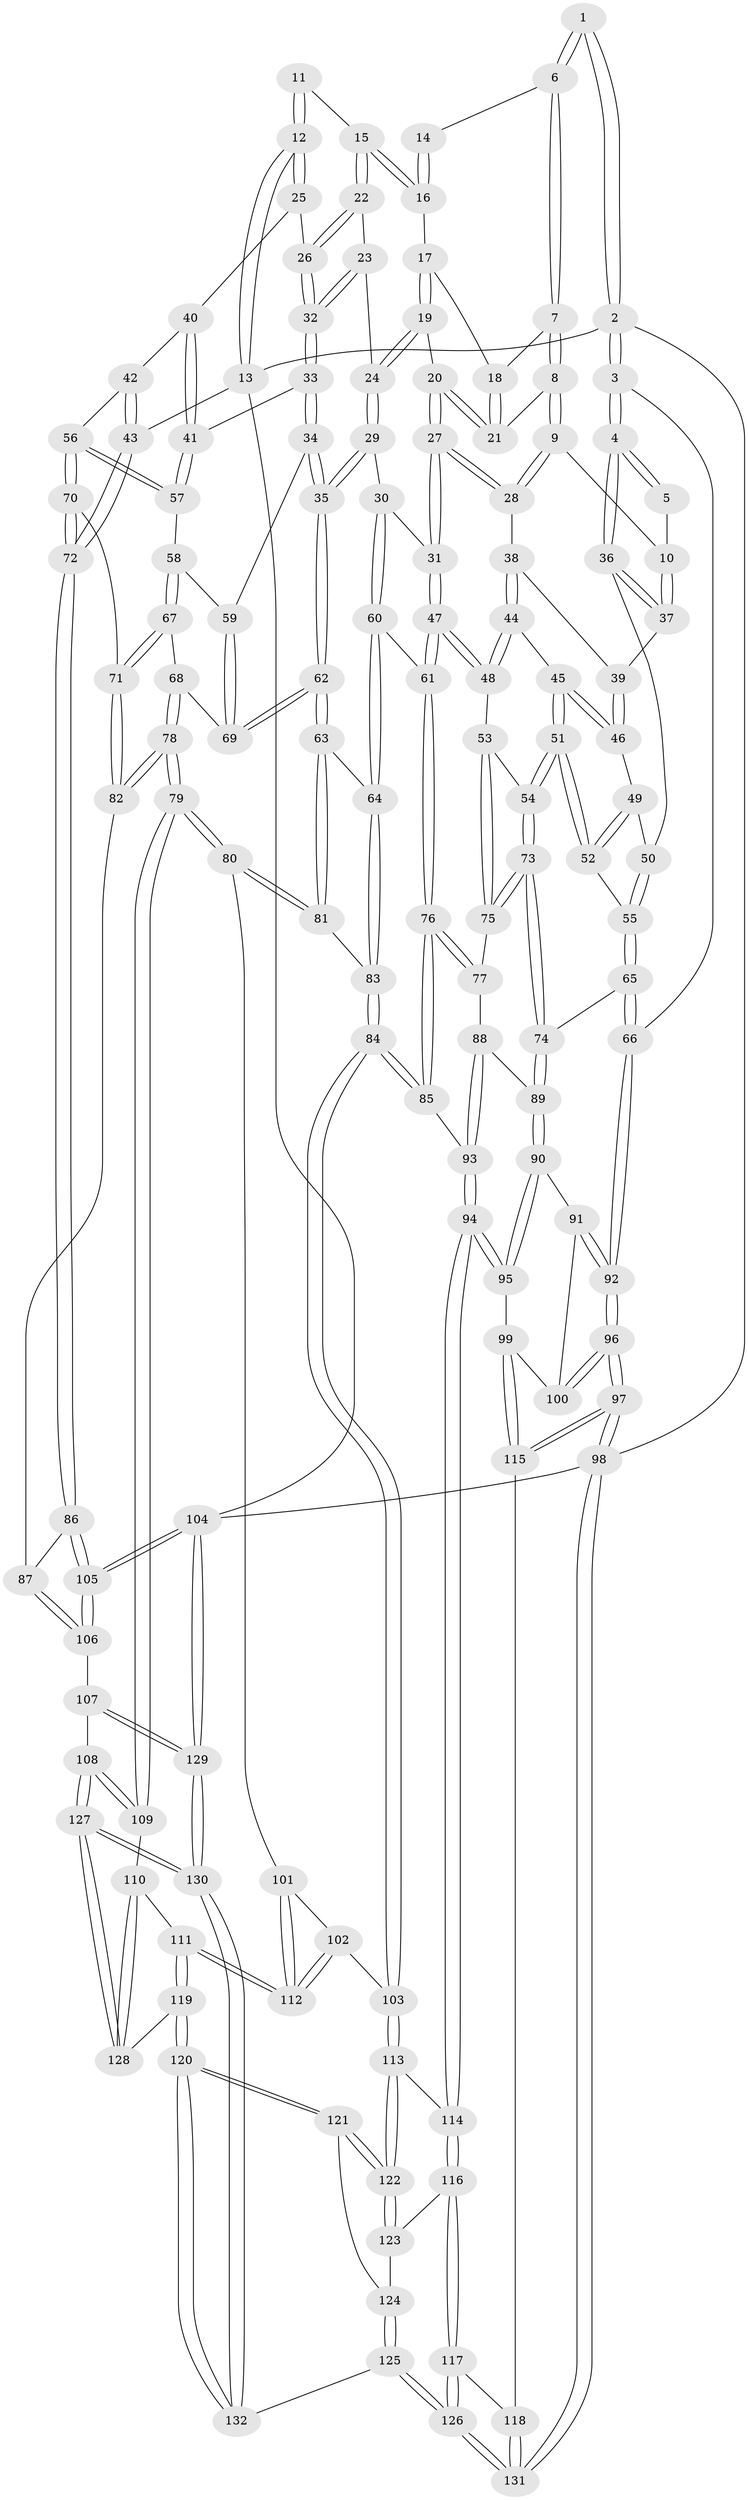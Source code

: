 // coarse degree distribution, {4: 0.43478260869565216, 8: 0.010869565217391304, 5: 0.30434782608695654, 6: 0.11956521739130435, 3: 0.13043478260869565}
// Generated by graph-tools (version 1.1) at 2025/52/02/27/25 19:52:43]
// undirected, 132 vertices, 327 edges
graph export_dot {
graph [start="1"]
  node [color=gray90,style=filled];
  1 [pos="+0.16585301445567882+0"];
  2 [pos="+0+0"];
  3 [pos="+0+0.26739287277887624"];
  4 [pos="+0+0.24246817502414708"];
  5 [pos="+0.12613575426948656+0"];
  6 [pos="+0.31704089116328055+0"];
  7 [pos="+0.3315897843951992+0"];
  8 [pos="+0.31502872379346314+0.042654238753456995"];
  9 [pos="+0.2917361482565875+0.11051134629593715"];
  10 [pos="+0.11467232605510097+0.16167309808610106"];
  11 [pos="+0.7285180202932192+0"];
  12 [pos="+1+0"];
  13 [pos="+1+0"];
  14 [pos="+0.4282506499645936+0"];
  15 [pos="+0.6675918089212026+0.03964631945953841"];
  16 [pos="+0.535904825219469+0.052006820699162265"];
  17 [pos="+0.5022334551670674+0.07283983203294064"];
  18 [pos="+0.4518697453919708+0.04333975342532999"];
  19 [pos="+0.5004795743253361+0.14727175395584427"];
  20 [pos="+0.48047336258684953+0.1577460998947715"];
  21 [pos="+0.44562410952274895+0.12259135687371929"];
  22 [pos="+0.6785279787748119+0.09824387598161788"];
  23 [pos="+0.6068949819746573+0.1648923231170216"];
  24 [pos="+0.5885146327081691+0.17305646243290937"];
  25 [pos="+0.808675685463445+0.18685957551196553"];
  26 [pos="+0.7846619356028016+0.17786864715896294"];
  27 [pos="+0.4062678653336301+0.2430386480859177"];
  28 [pos="+0.34246618943187274+0.21436836113209562"];
  29 [pos="+0.5335457722621317+0.3208728078094349"];
  30 [pos="+0.5250844232697175+0.3187496375805941"];
  31 [pos="+0.4267955768891846+0.276308597118991"];
  32 [pos="+0.6615048173177104+0.27881593823209205"];
  33 [pos="+0.6515473881292152+0.3104016866307369"];
  34 [pos="+0.6113075110956141+0.3618822176271523"];
  35 [pos="+0.5840688268822499+0.3698047510445917"];
  36 [pos="+0+0.23294650076356216"];
  37 [pos="+0.07294368202219845+0.19994513871729308"];
  38 [pos="+0.28423397471360456+0.27189719757091346"];
  39 [pos="+0.2027811790019708+0.2709137819657459"];
  40 [pos="+0.8161476123232003+0.20091305945036977"];
  41 [pos="+0.8380264174188503+0.29752310608366783"];
  42 [pos="+1+0.18631010548701313"];
  43 [pos="+1+0.13353895848357963"];
  44 [pos="+0.28387867950406154+0.27586125232296915"];
  45 [pos="+0.20865808864788976+0.34857714730835493"];
  46 [pos="+0.2026807150457976+0.3404730119253407"];
  47 [pos="+0.3399432634773521+0.4487434417698206"];
  48 [pos="+0.2884782536533766+0.43252685850740497"];
  49 [pos="+0.16763309817535643+0.3374841982784401"];
  50 [pos="+0.06352340420975108+0.2959536024056047"];
  51 [pos="+0.24032612025685218+0.4233256734695132"];
  52 [pos="+0.16864232848168392+0.42416507638350553"];
  53 [pos="+0.2750200312397439+0.43404872764332214"];
  54 [pos="+0.25054025466795377+0.4274044285957989"];
  55 [pos="+0.16152404269305937+0.4249239679294945"];
  56 [pos="+0.8606937194817232+0.3396818146465346"];
  57 [pos="+0.8544752424010437+0.3349835306056602"];
  58 [pos="+0.7401536904291229+0.39338956397782854"];
  59 [pos="+0.7016125624393525+0.3926922927755256"];
  60 [pos="+0.38302722664074546+0.47280246173785145"];
  61 [pos="+0.3594622912408752+0.47062031455956244"];
  62 [pos="+0.5580648601835511+0.4893404511254107"];
  63 [pos="+0.5522236275979198+0.49873987173328693"];
  64 [pos="+0.5260340090817516+0.5094658594099157"];
  65 [pos="+0.06470498713992019+0.5164568726985408"];
  66 [pos="+0+0.3860368421670621"];
  67 [pos="+0.7521926571540812+0.51176763461996"];
  68 [pos="+0.7409784781339065+0.520574477148148"];
  69 [pos="+0.6903822763979178+0.49342761271996277"];
  70 [pos="+0.9240860121961294+0.4655522476467686"];
  71 [pos="+0.8869986489068834+0.48845937880722967"];
  72 [pos="+1+0.5766958539017124"];
  73 [pos="+0.12736484649940316+0.5574050765740649"];
  74 [pos="+0.10025944100135223+0.5645767928083061"];
  75 [pos="+0.2161359673948774+0.546425410300016"];
  76 [pos="+0.33373334358316603+0.6168822231665737"];
  77 [pos="+0.25098553753476827+0.5898051504968804"];
  78 [pos="+0.70766653128602+0.6715738890595278"];
  79 [pos="+0.7052437925570498+0.6729611829603492"];
  80 [pos="+0.696887283893485+0.6717552061089923"];
  81 [pos="+0.6682700674782079+0.6486099324729631"];
  82 [pos="+0.7883076307945723+0.6672935672126384"];
  83 [pos="+0.4689376263697156+0.6518954030543084"];
  84 [pos="+0.4333119178892752+0.6966413320817124"];
  85 [pos="+0.3446122652478684+0.649686994454731"];
  86 [pos="+1+0.5794020986798409"];
  87 [pos="+0.8706712949140781+0.6988704458347739"];
  88 [pos="+0.1908416230279347+0.6329874955646254"];
  89 [pos="+0.10386402986109251+0.5954772551655514"];
  90 [pos="+0.0915668756384877+0.6317999340884127"];
  91 [pos="+0.07141187845008559+0.6514255800093441"];
  92 [pos="+0+0.6886900135587855"];
  93 [pos="+0.24087875768817002+0.7255964038282193"];
  94 [pos="+0.22489274393935588+0.7531779802160181"];
  95 [pos="+0.16703709469440386+0.7323536713349746"];
  96 [pos="+0+0.780573229809327"];
  97 [pos="+0+0.9038923489212499"];
  98 [pos="+0+1"];
  99 [pos="+0.07541011091683204+0.7638786729176178"];
  100 [pos="+0.05983588923429948+0.7149177781081525"];
  101 [pos="+0.6271067220721915+0.7167420885037605"];
  102 [pos="+0.479610909671398+0.7407070708144634"];
  103 [pos="+0.44422361120900455+0.727044729674001"];
  104 [pos="+1+1"];
  105 [pos="+1+0.7921206469178146"];
  106 [pos="+0.8771273678656568+0.8283294261764539"];
  107 [pos="+0.8405695488471294+0.8764407803928471"];
  108 [pos="+0.7582455289737915+0.8727092821157147"];
  109 [pos="+0.732106737009949+0.8560275958663963"];
  110 [pos="+0.6538309407837258+0.8812503713972418"];
  111 [pos="+0.5820693896697214+0.8759568084797678"];
  112 [pos="+0.5785372127076761+0.8644906515185928"];
  113 [pos="+0.4351012885420663+0.7462951547547502"];
  114 [pos="+0.22925282815372916+0.7923394331493364"];
  115 [pos="+0.03867239167587658+0.8644221387192029"];
  116 [pos="+0.22955359837909328+0.8406891139316669"];
  117 [pos="+0.16972989486748313+0.8765847020741799"];
  118 [pos="+0.06288277136077676+0.874203380311542"];
  119 [pos="+0.48838723563509273+0.9748092378573054"];
  120 [pos="+0.45811699276172285+1"];
  121 [pos="+0.43325065605725493+0.9585702379375749"];
  122 [pos="+0.38891353627265546+0.8739456244145035"];
  123 [pos="+0.24348018191853968+0.8482381846709436"];
  124 [pos="+0.26632053695796687+0.9438815066959809"];
  125 [pos="+0.28773026864892237+1"];
  126 [pos="+0.21334672270320512+1"];
  127 [pos="+0.7178356908887038+1"];
  128 [pos="+0.6551838649187511+0.9738614958266854"];
  129 [pos="+1+1"];
  130 [pos="+0.725680051099554+1"];
  131 [pos="+0.15721794613949594+1"];
  132 [pos="+0.43689444662875865+1"];
  1 -- 2;
  1 -- 2;
  1 -- 6;
  1 -- 6;
  2 -- 3;
  2 -- 3;
  2 -- 13;
  2 -- 98;
  3 -- 4;
  3 -- 4;
  3 -- 66;
  4 -- 5;
  4 -- 5;
  4 -- 36;
  4 -- 36;
  5 -- 10;
  6 -- 7;
  6 -- 7;
  6 -- 14;
  7 -- 8;
  7 -- 8;
  7 -- 18;
  8 -- 9;
  8 -- 9;
  8 -- 21;
  9 -- 10;
  9 -- 28;
  9 -- 28;
  10 -- 37;
  10 -- 37;
  11 -- 12;
  11 -- 12;
  11 -- 15;
  12 -- 13;
  12 -- 13;
  12 -- 25;
  12 -- 25;
  13 -- 43;
  13 -- 104;
  14 -- 16;
  14 -- 16;
  15 -- 16;
  15 -- 16;
  15 -- 22;
  15 -- 22;
  16 -- 17;
  17 -- 18;
  17 -- 19;
  17 -- 19;
  18 -- 21;
  18 -- 21;
  19 -- 20;
  19 -- 24;
  19 -- 24;
  20 -- 21;
  20 -- 21;
  20 -- 27;
  20 -- 27;
  22 -- 23;
  22 -- 26;
  22 -- 26;
  23 -- 24;
  23 -- 32;
  23 -- 32;
  24 -- 29;
  24 -- 29;
  25 -- 26;
  25 -- 40;
  26 -- 32;
  26 -- 32;
  27 -- 28;
  27 -- 28;
  27 -- 31;
  27 -- 31;
  28 -- 38;
  29 -- 30;
  29 -- 35;
  29 -- 35;
  30 -- 31;
  30 -- 60;
  30 -- 60;
  31 -- 47;
  31 -- 47;
  32 -- 33;
  32 -- 33;
  33 -- 34;
  33 -- 34;
  33 -- 41;
  34 -- 35;
  34 -- 35;
  34 -- 59;
  35 -- 62;
  35 -- 62;
  36 -- 37;
  36 -- 37;
  36 -- 50;
  37 -- 39;
  38 -- 39;
  38 -- 44;
  38 -- 44;
  39 -- 46;
  39 -- 46;
  40 -- 41;
  40 -- 41;
  40 -- 42;
  41 -- 57;
  41 -- 57;
  42 -- 43;
  42 -- 43;
  42 -- 56;
  43 -- 72;
  43 -- 72;
  44 -- 45;
  44 -- 48;
  44 -- 48;
  45 -- 46;
  45 -- 46;
  45 -- 51;
  45 -- 51;
  46 -- 49;
  47 -- 48;
  47 -- 48;
  47 -- 61;
  47 -- 61;
  48 -- 53;
  49 -- 50;
  49 -- 52;
  49 -- 52;
  50 -- 55;
  50 -- 55;
  51 -- 52;
  51 -- 52;
  51 -- 54;
  51 -- 54;
  52 -- 55;
  53 -- 54;
  53 -- 75;
  53 -- 75;
  54 -- 73;
  54 -- 73;
  55 -- 65;
  55 -- 65;
  56 -- 57;
  56 -- 57;
  56 -- 70;
  56 -- 70;
  57 -- 58;
  58 -- 59;
  58 -- 67;
  58 -- 67;
  59 -- 69;
  59 -- 69;
  60 -- 61;
  60 -- 64;
  60 -- 64;
  61 -- 76;
  61 -- 76;
  62 -- 63;
  62 -- 63;
  62 -- 69;
  62 -- 69;
  63 -- 64;
  63 -- 81;
  63 -- 81;
  64 -- 83;
  64 -- 83;
  65 -- 66;
  65 -- 66;
  65 -- 74;
  66 -- 92;
  66 -- 92;
  67 -- 68;
  67 -- 71;
  67 -- 71;
  68 -- 69;
  68 -- 78;
  68 -- 78;
  70 -- 71;
  70 -- 72;
  70 -- 72;
  71 -- 82;
  71 -- 82;
  72 -- 86;
  72 -- 86;
  73 -- 74;
  73 -- 74;
  73 -- 75;
  73 -- 75;
  74 -- 89;
  74 -- 89;
  75 -- 77;
  76 -- 77;
  76 -- 77;
  76 -- 85;
  76 -- 85;
  77 -- 88;
  78 -- 79;
  78 -- 79;
  78 -- 82;
  78 -- 82;
  79 -- 80;
  79 -- 80;
  79 -- 109;
  79 -- 109;
  80 -- 81;
  80 -- 81;
  80 -- 101;
  81 -- 83;
  82 -- 87;
  83 -- 84;
  83 -- 84;
  84 -- 85;
  84 -- 85;
  84 -- 103;
  84 -- 103;
  85 -- 93;
  86 -- 87;
  86 -- 105;
  86 -- 105;
  87 -- 106;
  87 -- 106;
  88 -- 89;
  88 -- 93;
  88 -- 93;
  89 -- 90;
  89 -- 90;
  90 -- 91;
  90 -- 95;
  90 -- 95;
  91 -- 92;
  91 -- 92;
  91 -- 100;
  92 -- 96;
  92 -- 96;
  93 -- 94;
  93 -- 94;
  94 -- 95;
  94 -- 95;
  94 -- 114;
  94 -- 114;
  95 -- 99;
  96 -- 97;
  96 -- 97;
  96 -- 100;
  96 -- 100;
  97 -- 98;
  97 -- 98;
  97 -- 115;
  97 -- 115;
  98 -- 131;
  98 -- 131;
  98 -- 104;
  99 -- 100;
  99 -- 115;
  99 -- 115;
  101 -- 102;
  101 -- 112;
  101 -- 112;
  102 -- 103;
  102 -- 112;
  102 -- 112;
  103 -- 113;
  103 -- 113;
  104 -- 105;
  104 -- 105;
  104 -- 129;
  104 -- 129;
  105 -- 106;
  105 -- 106;
  106 -- 107;
  107 -- 108;
  107 -- 129;
  107 -- 129;
  108 -- 109;
  108 -- 109;
  108 -- 127;
  108 -- 127;
  109 -- 110;
  110 -- 111;
  110 -- 128;
  110 -- 128;
  111 -- 112;
  111 -- 112;
  111 -- 119;
  111 -- 119;
  113 -- 114;
  113 -- 122;
  113 -- 122;
  114 -- 116;
  114 -- 116;
  115 -- 118;
  116 -- 117;
  116 -- 117;
  116 -- 123;
  117 -- 118;
  117 -- 126;
  117 -- 126;
  118 -- 131;
  118 -- 131;
  119 -- 120;
  119 -- 120;
  119 -- 128;
  120 -- 121;
  120 -- 121;
  120 -- 132;
  120 -- 132;
  121 -- 122;
  121 -- 122;
  121 -- 124;
  122 -- 123;
  122 -- 123;
  123 -- 124;
  124 -- 125;
  124 -- 125;
  125 -- 126;
  125 -- 126;
  125 -- 132;
  126 -- 131;
  126 -- 131;
  127 -- 128;
  127 -- 128;
  127 -- 130;
  127 -- 130;
  129 -- 130;
  129 -- 130;
  130 -- 132;
  130 -- 132;
}
